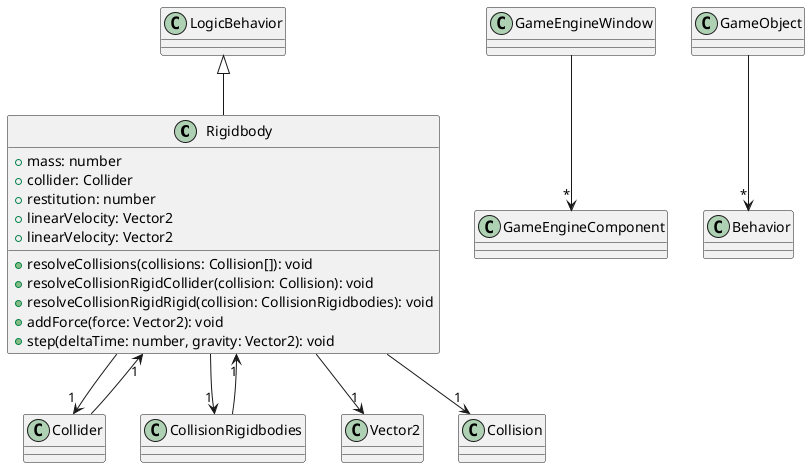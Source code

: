 @startuml
class Rigidbody extends LogicBehavior {
    +mass: number
    +collider: Collider
    +restitution: number
    +linearVelocity: Vector2
    +linearVelocity: Vector2
    +resolveCollisions(collisions: Collision[]): void
    +resolveCollisionRigidCollider(collision: Collision): void
    +resolveCollisionRigidRigid(collision: CollisionRigidbodies): void
    +addForce(force: Vector2): void
    +step(deltaTime: number, gravity: Vector2): void
}
GameEngineWindow --> "*" GameEngineComponent
GameObject --> "*" Behavior
Collider --> "1" Rigidbody
CollisionRigidbodies --> "1" Rigidbody
Rigidbody --> "1" Vector2
Rigidbody --> "1" Collider
Rigidbody --> "1" Collision
Rigidbody --> "1" CollisionRigidbodies
@enduml